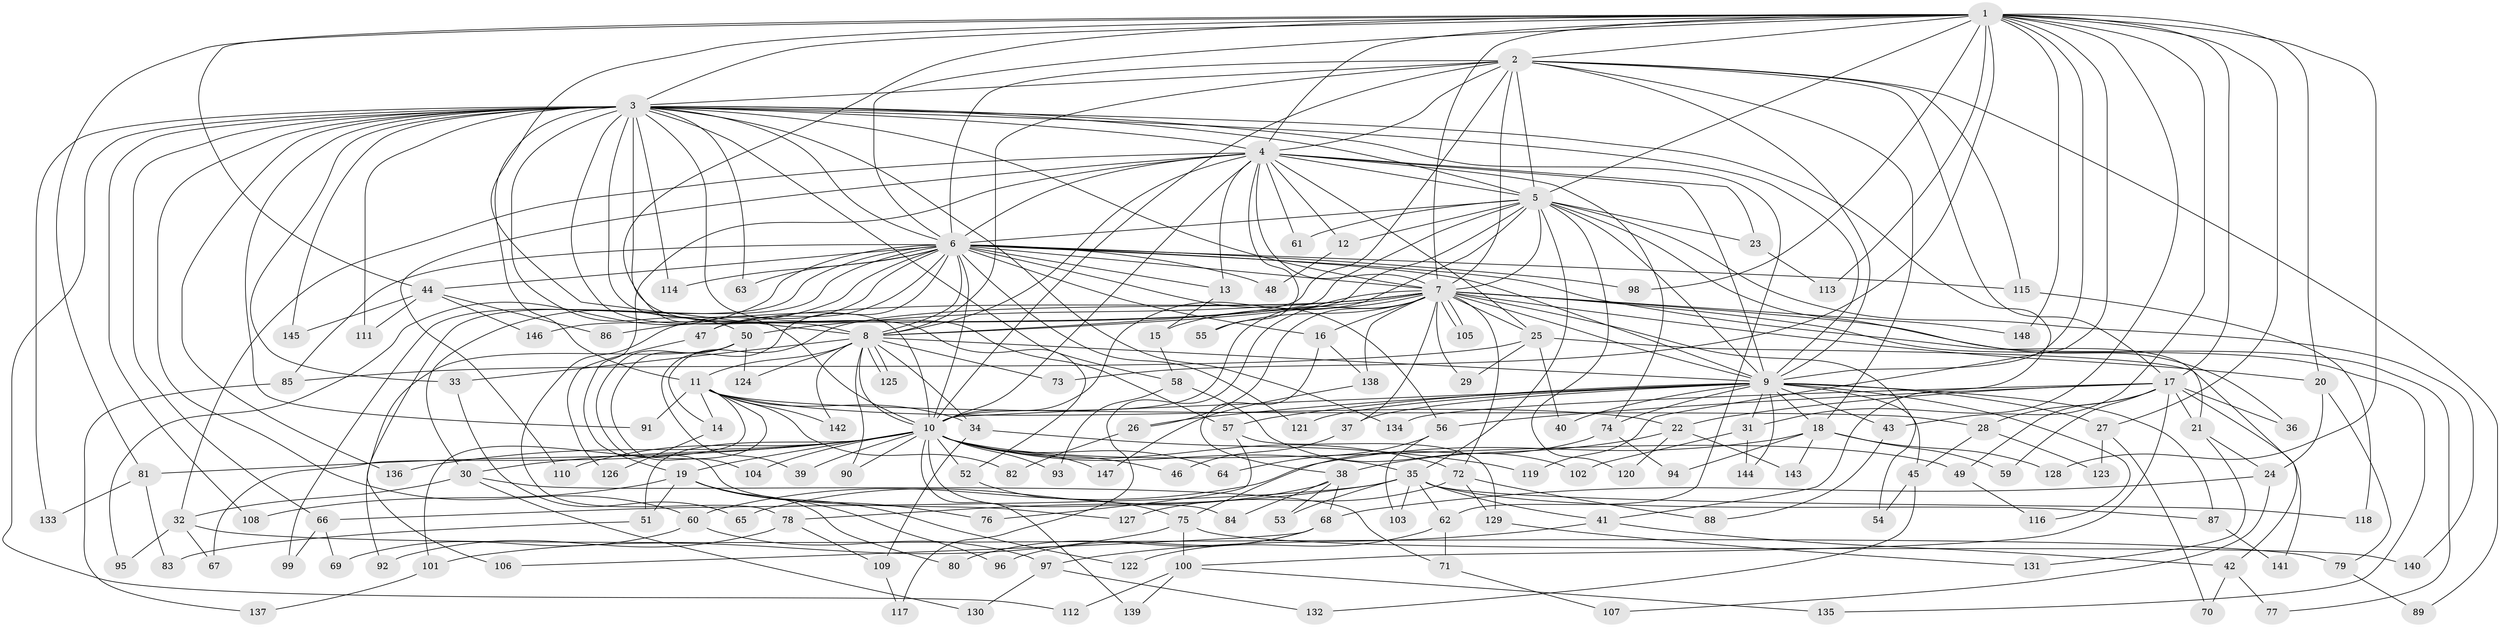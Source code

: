 // Generated by graph-tools (version 1.1) at 2025/35/03/09/25 02:35:04]
// undirected, 148 vertices, 321 edges
graph export_dot {
graph [start="1"]
  node [color=gray90,style=filled];
  1;
  2;
  3;
  4;
  5;
  6;
  7;
  8;
  9;
  10;
  11;
  12;
  13;
  14;
  15;
  16;
  17;
  18;
  19;
  20;
  21;
  22;
  23;
  24;
  25;
  26;
  27;
  28;
  29;
  30;
  31;
  32;
  33;
  34;
  35;
  36;
  37;
  38;
  39;
  40;
  41;
  42;
  43;
  44;
  45;
  46;
  47;
  48;
  49;
  50;
  51;
  52;
  53;
  54;
  55;
  56;
  57;
  58;
  59;
  60;
  61;
  62;
  63;
  64;
  65;
  66;
  67;
  68;
  69;
  70;
  71;
  72;
  73;
  74;
  75;
  76;
  77;
  78;
  79;
  80;
  81;
  82;
  83;
  84;
  85;
  86;
  87;
  88;
  89;
  90;
  91;
  92;
  93;
  94;
  95;
  96;
  97;
  98;
  99;
  100;
  101;
  102;
  103;
  104;
  105;
  106;
  107;
  108;
  109;
  110;
  111;
  112;
  113;
  114;
  115;
  116;
  117;
  118;
  119;
  120;
  121;
  122;
  123;
  124;
  125;
  126;
  127;
  128;
  129;
  130;
  131;
  132;
  133;
  134;
  135;
  136;
  137;
  138;
  139;
  140;
  141;
  142;
  143;
  144;
  145;
  146;
  147;
  148;
  1 -- 2;
  1 -- 3;
  1 -- 4;
  1 -- 5;
  1 -- 6;
  1 -- 7;
  1 -- 8;
  1 -- 9;
  1 -- 10;
  1 -- 17;
  1 -- 20;
  1 -- 27;
  1 -- 31;
  1 -- 43;
  1 -- 44;
  1 -- 73;
  1 -- 81;
  1 -- 98;
  1 -- 113;
  1 -- 119;
  1 -- 128;
  1 -- 148;
  2 -- 3;
  2 -- 4;
  2 -- 5;
  2 -- 6;
  2 -- 7;
  2 -- 8;
  2 -- 9;
  2 -- 10;
  2 -- 17;
  2 -- 18;
  2 -- 89;
  2 -- 115;
  2 -- 146;
  3 -- 4;
  3 -- 5;
  3 -- 6;
  3 -- 7;
  3 -- 8;
  3 -- 9;
  3 -- 10;
  3 -- 11;
  3 -- 33;
  3 -- 41;
  3 -- 50;
  3 -- 52;
  3 -- 57;
  3 -- 58;
  3 -- 60;
  3 -- 62;
  3 -- 63;
  3 -- 66;
  3 -- 91;
  3 -- 108;
  3 -- 111;
  3 -- 112;
  3 -- 114;
  3 -- 133;
  3 -- 134;
  3 -- 136;
  3 -- 145;
  4 -- 5;
  4 -- 6;
  4 -- 7;
  4 -- 8;
  4 -- 9;
  4 -- 10;
  4 -- 12;
  4 -- 13;
  4 -- 19;
  4 -- 23;
  4 -- 25;
  4 -- 32;
  4 -- 55;
  4 -- 61;
  4 -- 74;
  4 -- 110;
  5 -- 6;
  5 -- 7;
  5 -- 8;
  5 -- 9;
  5 -- 10;
  5 -- 12;
  5 -- 23;
  5 -- 35;
  5 -- 36;
  5 -- 61;
  5 -- 86;
  5 -- 120;
  5 -- 140;
  6 -- 7;
  6 -- 8;
  6 -- 9;
  6 -- 10;
  6 -- 13;
  6 -- 16;
  6 -- 21;
  6 -- 30;
  6 -- 39;
  6 -- 44;
  6 -- 47;
  6 -- 48;
  6 -- 56;
  6 -- 63;
  6 -- 78;
  6 -- 85;
  6 -- 95;
  6 -- 98;
  6 -- 99;
  6 -- 106;
  6 -- 114;
  6 -- 115;
  6 -- 121;
  7 -- 8;
  7 -- 9;
  7 -- 10;
  7 -- 14;
  7 -- 15;
  7 -- 16;
  7 -- 20;
  7 -- 25;
  7 -- 26;
  7 -- 29;
  7 -- 37;
  7 -- 47;
  7 -- 50;
  7 -- 54;
  7 -- 55;
  7 -- 72;
  7 -- 77;
  7 -- 105;
  7 -- 105;
  7 -- 117;
  7 -- 135;
  7 -- 138;
  7 -- 148;
  8 -- 9;
  8 -- 10;
  8 -- 11;
  8 -- 33;
  8 -- 34;
  8 -- 73;
  8 -- 90;
  8 -- 124;
  8 -- 125;
  8 -- 125;
  8 -- 142;
  9 -- 10;
  9 -- 18;
  9 -- 26;
  9 -- 27;
  9 -- 31;
  9 -- 37;
  9 -- 40;
  9 -- 43;
  9 -- 45;
  9 -- 57;
  9 -- 74;
  9 -- 87;
  9 -- 116;
  9 -- 121;
  9 -- 144;
  10 -- 19;
  10 -- 30;
  10 -- 35;
  10 -- 39;
  10 -- 46;
  10 -- 49;
  10 -- 51;
  10 -- 52;
  10 -- 64;
  10 -- 72;
  10 -- 81;
  10 -- 84;
  10 -- 90;
  10 -- 93;
  10 -- 104;
  10 -- 110;
  10 -- 136;
  10 -- 139;
  10 -- 147;
  11 -- 14;
  11 -- 22;
  11 -- 28;
  11 -- 34;
  11 -- 67;
  11 -- 82;
  11 -- 91;
  11 -- 101;
  11 -- 142;
  12 -- 48;
  13 -- 15;
  14 -- 126;
  15 -- 58;
  16 -- 38;
  16 -- 138;
  17 -- 21;
  17 -- 22;
  17 -- 28;
  17 -- 36;
  17 -- 49;
  17 -- 56;
  17 -- 59;
  17 -- 100;
  17 -- 134;
  17 -- 141;
  18 -- 59;
  18 -- 60;
  18 -- 94;
  18 -- 128;
  18 -- 143;
  19 -- 51;
  19 -- 76;
  19 -- 80;
  19 -- 96;
  19 -- 108;
  19 -- 122;
  20 -- 24;
  20 -- 79;
  21 -- 24;
  21 -- 131;
  22 -- 38;
  22 -- 120;
  22 -- 143;
  23 -- 113;
  24 -- 68;
  24 -- 107;
  25 -- 29;
  25 -- 40;
  25 -- 42;
  25 -- 85;
  26 -- 82;
  27 -- 70;
  27 -- 123;
  28 -- 45;
  28 -- 123;
  30 -- 32;
  30 -- 71;
  30 -- 130;
  31 -- 102;
  31 -- 144;
  32 -- 67;
  32 -- 79;
  32 -- 95;
  33 -- 65;
  34 -- 109;
  34 -- 119;
  35 -- 41;
  35 -- 53;
  35 -- 62;
  35 -- 66;
  35 -- 78;
  35 -- 87;
  35 -- 103;
  35 -- 118;
  37 -- 46;
  38 -- 53;
  38 -- 65;
  38 -- 68;
  38 -- 84;
  41 -- 42;
  41 -- 97;
  42 -- 70;
  42 -- 77;
  43 -- 88;
  44 -- 86;
  44 -- 111;
  44 -- 145;
  44 -- 146;
  45 -- 54;
  45 -- 132;
  47 -- 126;
  49 -- 116;
  50 -- 92;
  50 -- 104;
  50 -- 124;
  50 -- 127;
  51 -- 83;
  52 -- 75;
  56 -- 64;
  56 -- 103;
  57 -- 76;
  57 -- 129;
  58 -- 93;
  58 -- 102;
  60 -- 69;
  60 -- 97;
  62 -- 71;
  62 -- 122;
  66 -- 69;
  66 -- 99;
  68 -- 80;
  68 -- 96;
  68 -- 106;
  71 -- 107;
  72 -- 88;
  72 -- 127;
  72 -- 129;
  74 -- 75;
  74 -- 94;
  75 -- 100;
  75 -- 101;
  75 -- 140;
  78 -- 92;
  78 -- 109;
  79 -- 89;
  81 -- 83;
  81 -- 133;
  85 -- 137;
  87 -- 141;
  97 -- 130;
  97 -- 132;
  100 -- 112;
  100 -- 135;
  100 -- 139;
  101 -- 137;
  109 -- 117;
  115 -- 118;
  129 -- 131;
  138 -- 147;
}
